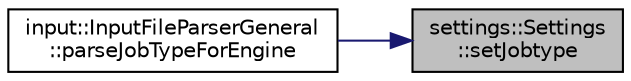 digraph "settings::Settings::setJobtype"
{
 // LATEX_PDF_SIZE
  edge [fontname="Helvetica",fontsize="10",labelfontname="Helvetica",labelfontsize="10"];
  node [fontname="Helvetica",fontsize="10",shape=record];
  rankdir="RL";
  Node1 [label="settings::Settings\l::setJobtype",height=0.2,width=0.4,color="black", fillcolor="grey75", style="filled", fontcolor="black",tooltip="sets the jobtype to enum in settings"];
  Node1 -> Node2 [dir="back",color="midnightblue",fontsize="10",style="solid",fontname="Helvetica"];
  Node2 [label="input::InputFileParserGeneral\l::parseJobTypeForEngine",height=0.2,width=0.4,color="black", fillcolor="white", style="filled",URL="$classinput_1_1InputFileParserGeneral.html#a35ab4ceaab9cd47cf9a5eaf304173c0f",tooltip="parse jobtype of simulation and set it in settings and reset engine unique_ptr"];
}
